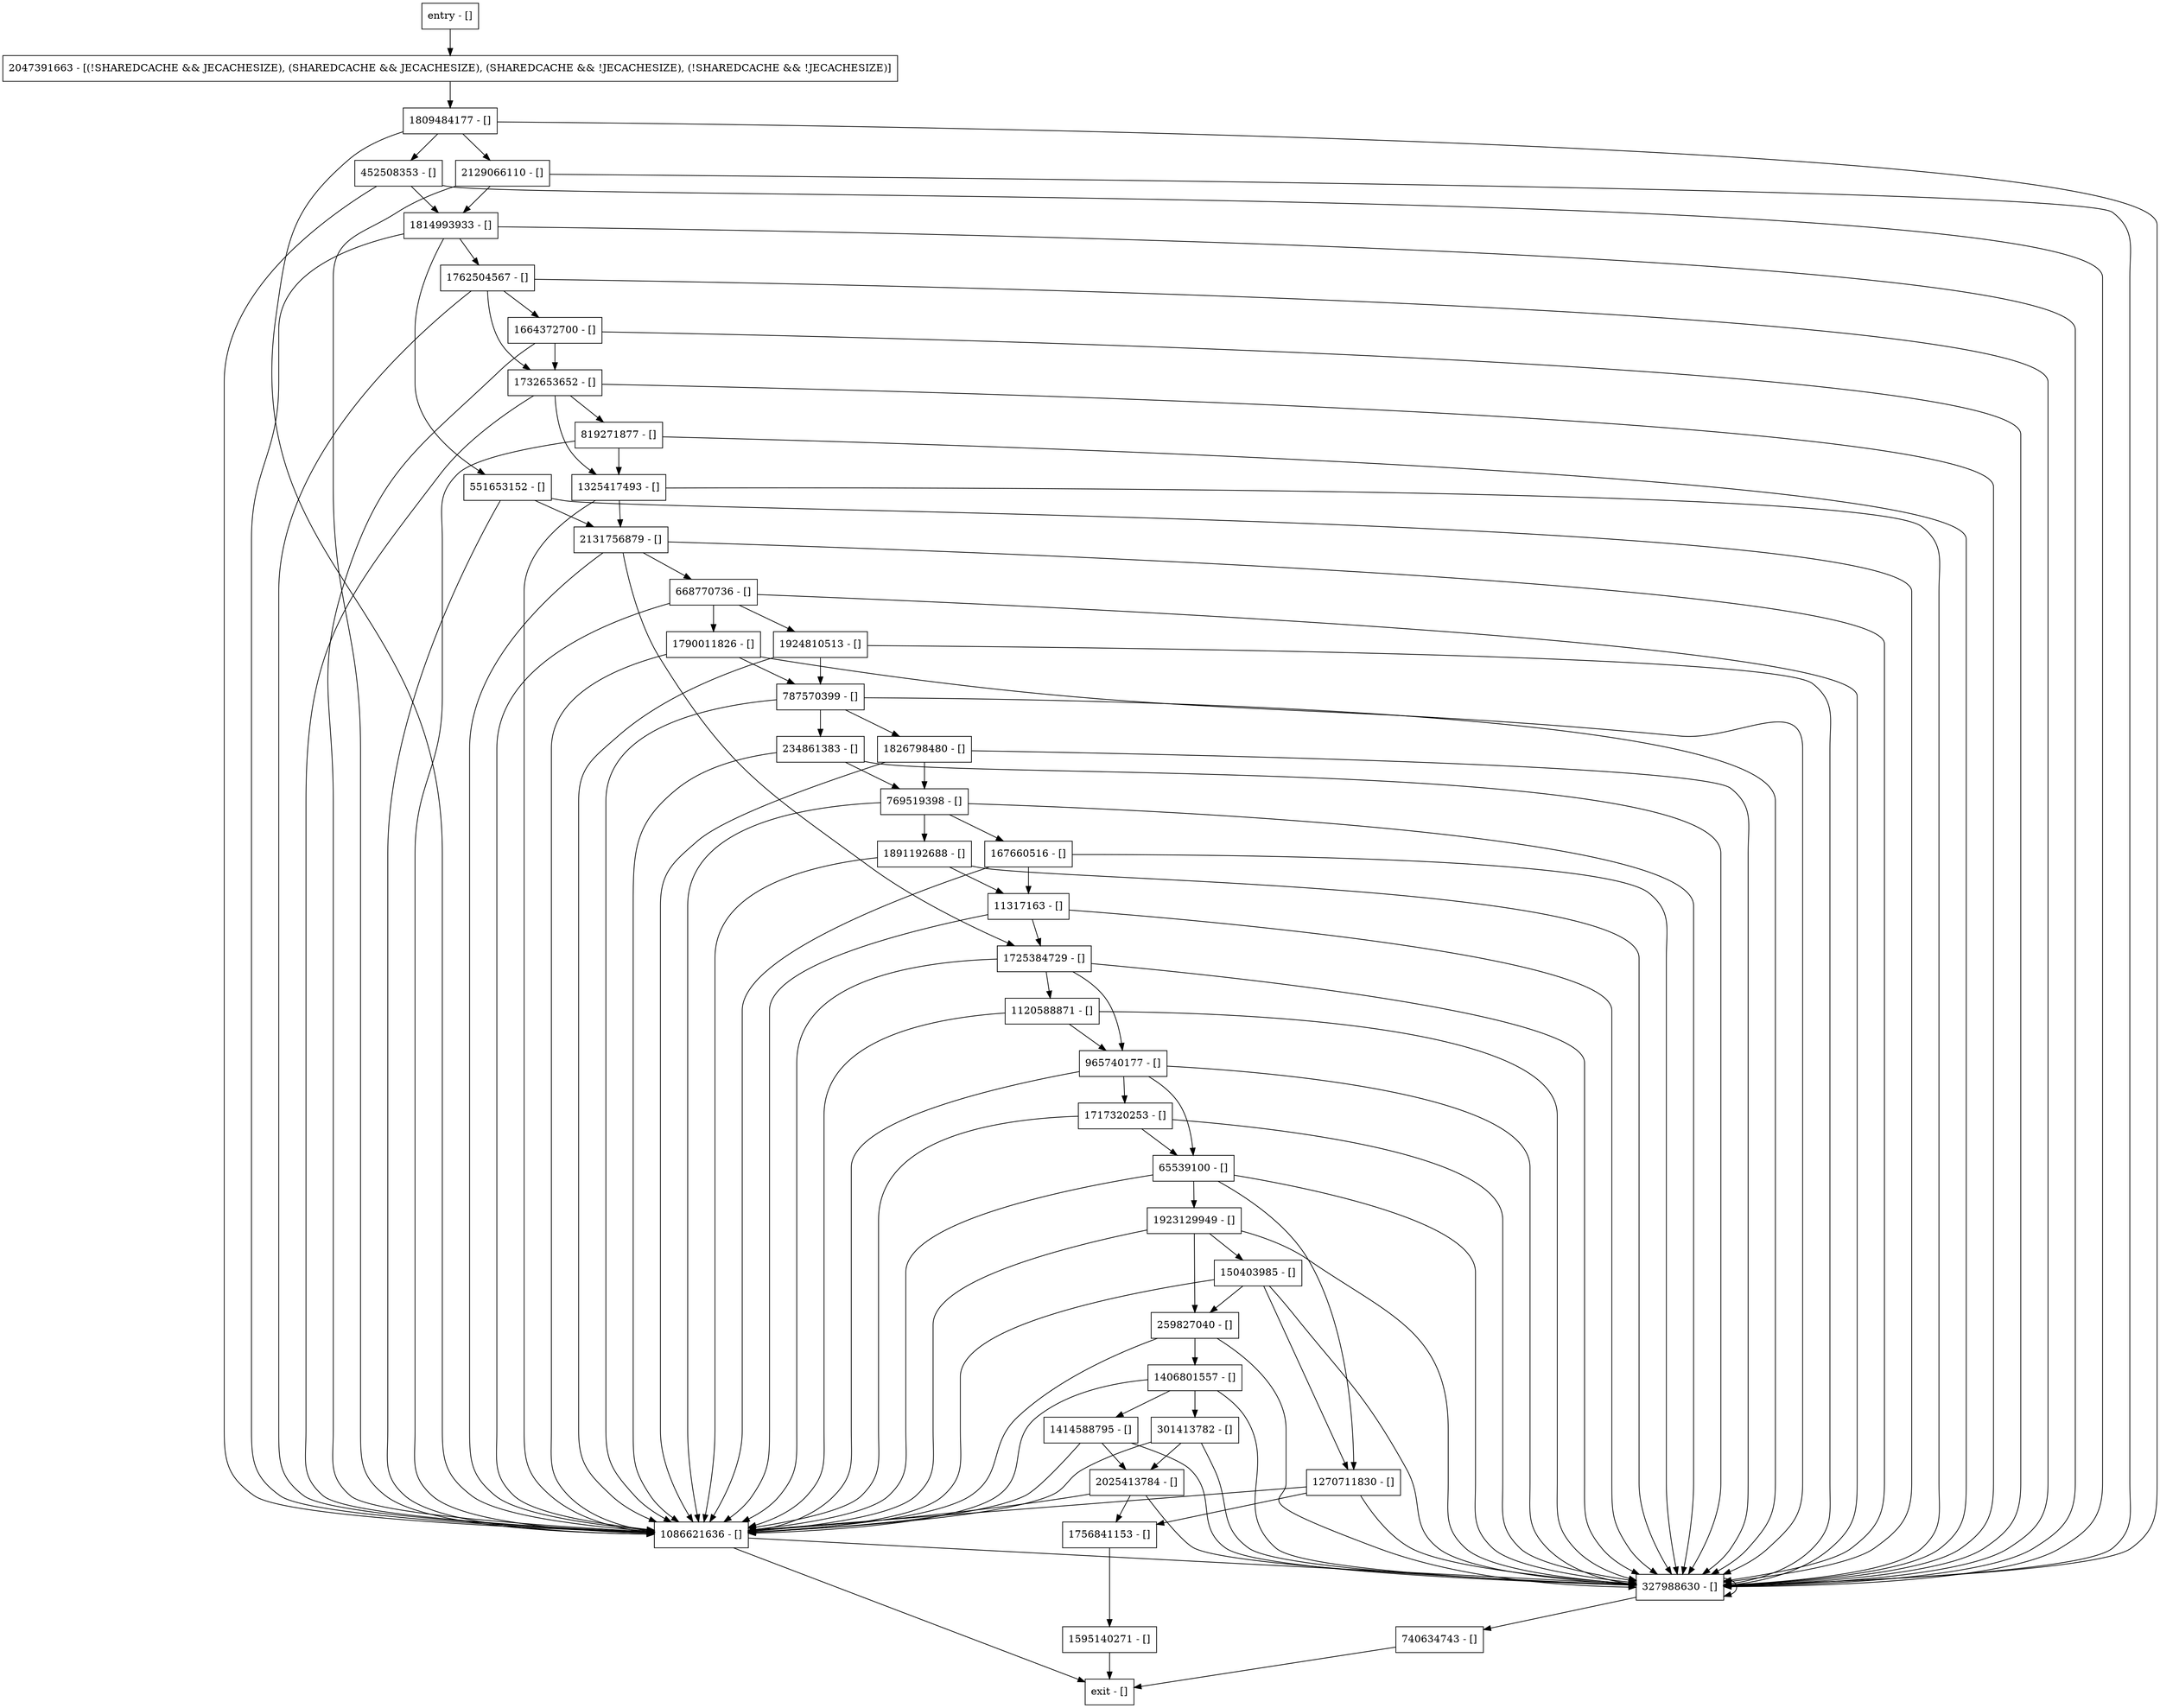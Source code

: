 digraph recover {
node [shape=record];
787570399 [label="787570399 - []"];
965740177 [label="965740177 - []"];
1725384729 [label="1725384729 - []"];
1270711830 [label="1270711830 - []"];
668770736 [label="668770736 - []"];
2025413784 [label="2025413784 - []"];
1325417493 [label="1325417493 - []"];
551653152 [label="551653152 - []"];
2129066110 [label="2129066110 - []"];
259827040 [label="259827040 - []"];
1086621636 [label="1086621636 - []"];
1814993933 [label="1814993933 - []"];
1762504567 [label="1762504567 - []"];
167660516 [label="167660516 - []"];
740634743 [label="740634743 - []"];
2131756879 [label="2131756879 - []"];
1924810513 [label="1924810513 - []"];
1595140271 [label="1595140271 - []"];
819271877 [label="819271877 - []"];
2047391663 [label="2047391663 - [(!SHAREDCACHE && JECACHESIZE), (SHAREDCACHE && JECACHESIZE), (SHAREDCACHE && !JECACHESIZE), (!SHAREDCACHE && !JECACHESIZE)]"];
1664372700 [label="1664372700 - []"];
1790011826 [label="1790011826 - []"];
1826798480 [label="1826798480 - []"];
11317163 [label="11317163 - []"];
452508353 [label="452508353 - []"];
1406801557 [label="1406801557 - []"];
150403985 [label="150403985 - []"];
entry [label="entry - []"];
exit [label="exit - []"];
234861383 [label="234861383 - []"];
1923129949 [label="1923129949 - []"];
1756841153 [label="1756841153 - []"];
327988630 [label="327988630 - []"];
1120588871 [label="1120588871 - []"];
65539100 [label="65539100 - []"];
1414588795 [label="1414588795 - []"];
1891192688 [label="1891192688 - []"];
1732653652 [label="1732653652 - []"];
1717320253 [label="1717320253 - []"];
769519398 [label="769519398 - []"];
301413782 [label="301413782 - []"];
1809484177 [label="1809484177 - []"];
entry;
exit;
787570399 -> 1086621636;
787570399 -> 234861383;
787570399 -> 327988630;
787570399 -> 1826798480;
965740177 -> 1086621636;
965740177 -> 327988630;
965740177 -> 65539100;
965740177 -> 1717320253;
1725384729 -> 965740177;
1725384729 -> 1086621636;
1725384729 -> 1120588871;
1725384729 -> 327988630;
1270711830 -> 1086621636;
1270711830 -> 1756841153;
1270711830 -> 327988630;
668770736 -> 1086621636;
668770736 -> 327988630;
668770736 -> 1924810513;
668770736 -> 1790011826;
2025413784 -> 1086621636;
2025413784 -> 1756841153;
2025413784 -> 327988630;
1325417493 -> 2131756879;
1325417493 -> 1086621636;
1325417493 -> 327988630;
551653152 -> 2131756879;
551653152 -> 1086621636;
551653152 -> 327988630;
2129066110 -> 1086621636;
2129066110 -> 1814993933;
2129066110 -> 327988630;
259827040 -> 1086621636;
259827040 -> 327988630;
259827040 -> 1406801557;
1086621636 -> exit;
1086621636 -> 327988630;
1814993933 -> 1086621636;
1814993933 -> 327988630;
1814993933 -> 1762504567;
1814993933 -> 551653152;
1762504567 -> 1086621636;
1762504567 -> 327988630;
1762504567 -> 1732653652;
1762504567 -> 1664372700;
167660516 -> 1086621636;
167660516 -> 327988630;
167660516 -> 11317163;
740634743 -> exit;
2131756879 -> 1086621636;
2131756879 -> 1725384729;
2131756879 -> 327988630;
2131756879 -> 668770736;
1924810513 -> 787570399;
1924810513 -> 1086621636;
1924810513 -> 327988630;
1595140271 -> exit;
819271877 -> 1086621636;
819271877 -> 327988630;
819271877 -> 1325417493;
2047391663 -> 1809484177;
1664372700 -> 1086621636;
1664372700 -> 327988630;
1664372700 -> 1732653652;
1790011826 -> 787570399;
1790011826 -> 1086621636;
1790011826 -> 327988630;
1826798480 -> 1086621636;
1826798480 -> 327988630;
1826798480 -> 769519398;
11317163 -> 1086621636;
11317163 -> 1725384729;
11317163 -> 327988630;
452508353 -> 1086621636;
452508353 -> 1814993933;
452508353 -> 327988630;
1406801557 -> 1086621636;
1406801557 -> 327988630;
1406801557 -> 1414588795;
1406801557 -> 301413782;
150403985 -> 1086621636;
150403985 -> 1270711830;
150403985 -> 327988630;
150403985 -> 259827040;
entry -> 2047391663;
234861383 -> 1086621636;
234861383 -> 327988630;
234861383 -> 769519398;
1923129949 -> 150403985;
1923129949 -> 1086621636;
1923129949 -> 327988630;
1923129949 -> 259827040;
1756841153 -> 1595140271;
327988630 -> 327988630;
327988630 -> 740634743;
1120588871 -> 965740177;
1120588871 -> 1086621636;
1120588871 -> 327988630;
65539100 -> 1086621636;
65539100 -> 1923129949;
65539100 -> 1270711830;
65539100 -> 327988630;
1414588795 -> 1086621636;
1414588795 -> 327988630;
1414588795 -> 2025413784;
1891192688 -> 1086621636;
1891192688 -> 327988630;
1891192688 -> 11317163;
1732653652 -> 1086621636;
1732653652 -> 327988630;
1732653652 -> 1325417493;
1732653652 -> 819271877;
1717320253 -> 1086621636;
1717320253 -> 327988630;
1717320253 -> 65539100;
769519398 -> 1086621636;
769519398 -> 327988630;
769519398 -> 167660516;
769519398 -> 1891192688;
301413782 -> 1086621636;
301413782 -> 327988630;
301413782 -> 2025413784;
1809484177 -> 1086621636;
1809484177 -> 327988630;
1809484177 -> 2129066110;
1809484177 -> 452508353;
}
